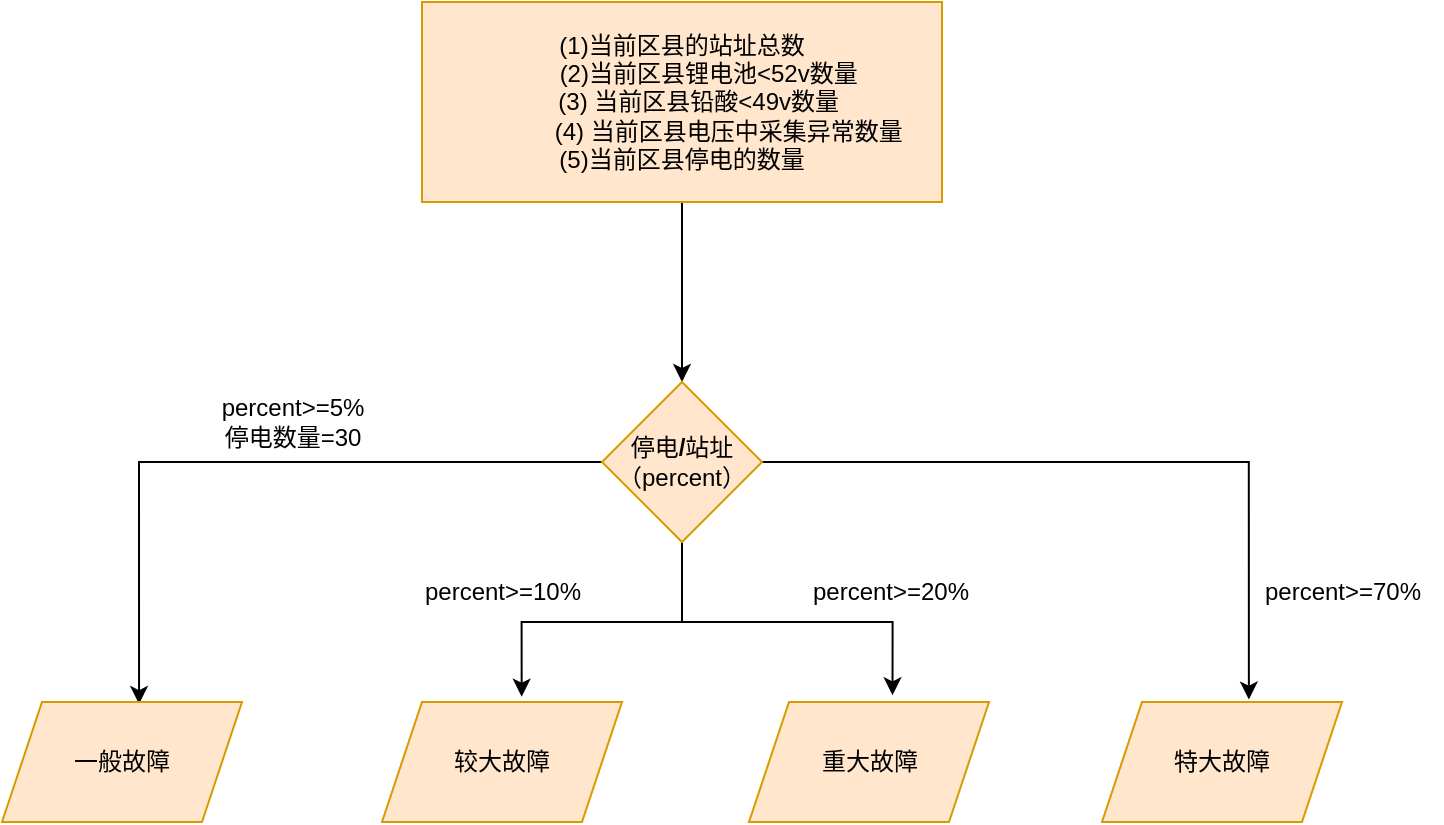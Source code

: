 <mxfile version="21.6.2" type="github">
  <diagram name="第 1 页" id="YlHd71oeAPm1Yk9yJuap">
    <mxGraphModel dx="910" dy="518" grid="1" gridSize="10" guides="1" tooltips="1" connect="1" arrows="1" fold="1" page="1" pageScale="1" pageWidth="827" pageHeight="1169" math="0" shadow="0">
      <root>
        <mxCell id="0" />
        <mxCell id="1" parent="0" />
        <mxCell id="3_n1Zt7U288-5b84kTgH-2" value="" style="edgeStyle=orthogonalEdgeStyle;rounded=0;orthogonalLoop=1;jettySize=auto;html=1;" edge="1" parent="1" source="_a2qOcLuyAGTcwhGrG3Q-1" target="3_n1Zt7U288-5b84kTgH-1">
          <mxGeometry relative="1" as="geometry" />
        </mxCell>
        <mxCell id="_a2qOcLuyAGTcwhGrG3Q-1" value="(1)当前区县的站址总数&lt;br&gt;&amp;nbsp; &amp;nbsp; &amp;nbsp; &amp;nbsp; (2)当前区县锂电池&amp;lt;52v数量&lt;br&gt;&amp;nbsp; &amp;nbsp; &amp;nbsp;(3) 当前区县铅酸&amp;lt;49v数量&lt;br&gt;&amp;nbsp; &amp;nbsp; &amp;nbsp; &amp;nbsp; &amp;nbsp; &amp;nbsp; &amp;nbsp; (4) 当前区县电压中采集异常数量&lt;br&gt;(5)当前区县停电的数量" style="rounded=0;whiteSpace=wrap;html=1;fillColor=#ffe6cc;strokeColor=#d79b00;" parent="1" vertex="1">
          <mxGeometry x="250" y="50" width="260" height="100" as="geometry" />
        </mxCell>
        <mxCell id="3_n1Zt7U288-5b84kTgH-13" style="edgeStyle=orthogonalEdgeStyle;rounded=0;orthogonalLoop=1;jettySize=auto;html=1;exitX=0.5;exitY=1;exitDx=0;exitDy=0;entryX=0.582;entryY=-0.044;entryDx=0;entryDy=0;entryPerimeter=0;" edge="1" parent="1" source="3_n1Zt7U288-5b84kTgH-1" target="3_n1Zt7U288-5b84kTgH-4">
          <mxGeometry relative="1" as="geometry" />
        </mxCell>
        <mxCell id="3_n1Zt7U288-5b84kTgH-14" style="edgeStyle=orthogonalEdgeStyle;rounded=0;orthogonalLoop=1;jettySize=auto;html=1;exitX=0.5;exitY=1;exitDx=0;exitDy=0;entryX=0.598;entryY=-0.056;entryDx=0;entryDy=0;entryPerimeter=0;" edge="1" parent="1" source="3_n1Zt7U288-5b84kTgH-1" target="3_n1Zt7U288-5b84kTgH-5">
          <mxGeometry relative="1" as="geometry" />
        </mxCell>
        <mxCell id="3_n1Zt7U288-5b84kTgH-15" style="edgeStyle=orthogonalEdgeStyle;rounded=0;orthogonalLoop=1;jettySize=auto;html=1;exitX=1;exitY=0.5;exitDx=0;exitDy=0;entryX=0.612;entryY=-0.02;entryDx=0;entryDy=0;entryPerimeter=0;" edge="1" parent="1" source="3_n1Zt7U288-5b84kTgH-1" target="3_n1Zt7U288-5b84kTgH-6">
          <mxGeometry relative="1" as="geometry" />
        </mxCell>
        <mxCell id="3_n1Zt7U288-5b84kTgH-16" style="edgeStyle=orthogonalEdgeStyle;rounded=0;orthogonalLoop=1;jettySize=auto;html=1;exitX=0;exitY=0.5;exitDx=0;exitDy=0;entryX=0.571;entryY=0.017;entryDx=0;entryDy=0;entryPerimeter=0;" edge="1" parent="1" source="3_n1Zt7U288-5b84kTgH-1" target="3_n1Zt7U288-5b84kTgH-3">
          <mxGeometry relative="1" as="geometry" />
        </mxCell>
        <mxCell id="3_n1Zt7U288-5b84kTgH-1" value="停电&lt;b&gt;/&lt;/b&gt;站址&lt;br&gt;（percent）" style="rhombus;whiteSpace=wrap;html=1;fillColor=#ffe6cc;strokeColor=#d79b00;" vertex="1" parent="1">
          <mxGeometry x="340" y="240" width="80" height="80" as="geometry" />
        </mxCell>
        <mxCell id="3_n1Zt7U288-5b84kTgH-3" value="一般故障" style="shape=parallelogram;perimeter=parallelogramPerimeter;whiteSpace=wrap;html=1;fixedSize=1;fillColor=#ffe6cc;strokeColor=#d79b00;" vertex="1" parent="1">
          <mxGeometry x="40" y="400" width="120" height="60" as="geometry" />
        </mxCell>
        <mxCell id="3_n1Zt7U288-5b84kTgH-4" value="较大故障" style="shape=parallelogram;perimeter=parallelogramPerimeter;whiteSpace=wrap;html=1;fixedSize=1;fillColor=#ffe6cc;strokeColor=#d79b00;" vertex="1" parent="1">
          <mxGeometry x="230" y="400" width="120" height="60" as="geometry" />
        </mxCell>
        <mxCell id="3_n1Zt7U288-5b84kTgH-5" value="重大故障" style="shape=parallelogram;perimeter=parallelogramPerimeter;whiteSpace=wrap;html=1;fixedSize=1;fillColor=#ffe6cc;strokeColor=#d79b00;" vertex="1" parent="1">
          <mxGeometry x="413.5" y="400" width="120" height="60" as="geometry" />
        </mxCell>
        <mxCell id="3_n1Zt7U288-5b84kTgH-6" value="特大故障" style="shape=parallelogram;perimeter=parallelogramPerimeter;whiteSpace=wrap;html=1;fixedSize=1;fillColor=#ffe6cc;strokeColor=#d79b00;" vertex="1" parent="1">
          <mxGeometry x="590" y="400" width="120" height="60" as="geometry" />
        </mxCell>
        <mxCell id="3_n1Zt7U288-5b84kTgH-17" value="percent&amp;gt;=5%&lt;br&gt;停电数量=30" style="text;html=1;align=center;verticalAlign=middle;resizable=0;points=[];autosize=1;strokeColor=none;fillColor=none;" vertex="1" parent="1">
          <mxGeometry x="140" y="240" width="90" height="40" as="geometry" />
        </mxCell>
        <mxCell id="3_n1Zt7U288-5b84kTgH-21" value="percent&amp;gt;=10%" style="text;html=1;align=center;verticalAlign=middle;resizable=0;points=[];autosize=1;strokeColor=none;fillColor=none;" vertex="1" parent="1">
          <mxGeometry x="240" y="330" width="100" height="30" as="geometry" />
        </mxCell>
        <mxCell id="3_n1Zt7U288-5b84kTgH-22" value="percent&amp;gt;=20%" style="text;html=1;align=center;verticalAlign=middle;resizable=0;points=[];autosize=1;strokeColor=none;fillColor=none;" vertex="1" parent="1">
          <mxGeometry x="433.5" y="330" width="100" height="30" as="geometry" />
        </mxCell>
        <mxCell id="3_n1Zt7U288-5b84kTgH-23" value="percent&amp;gt;=70%" style="text;html=1;align=center;verticalAlign=middle;resizable=0;points=[];autosize=1;strokeColor=none;fillColor=none;" vertex="1" parent="1">
          <mxGeometry x="660" y="330" width="100" height="30" as="geometry" />
        </mxCell>
      </root>
    </mxGraphModel>
  </diagram>
</mxfile>
